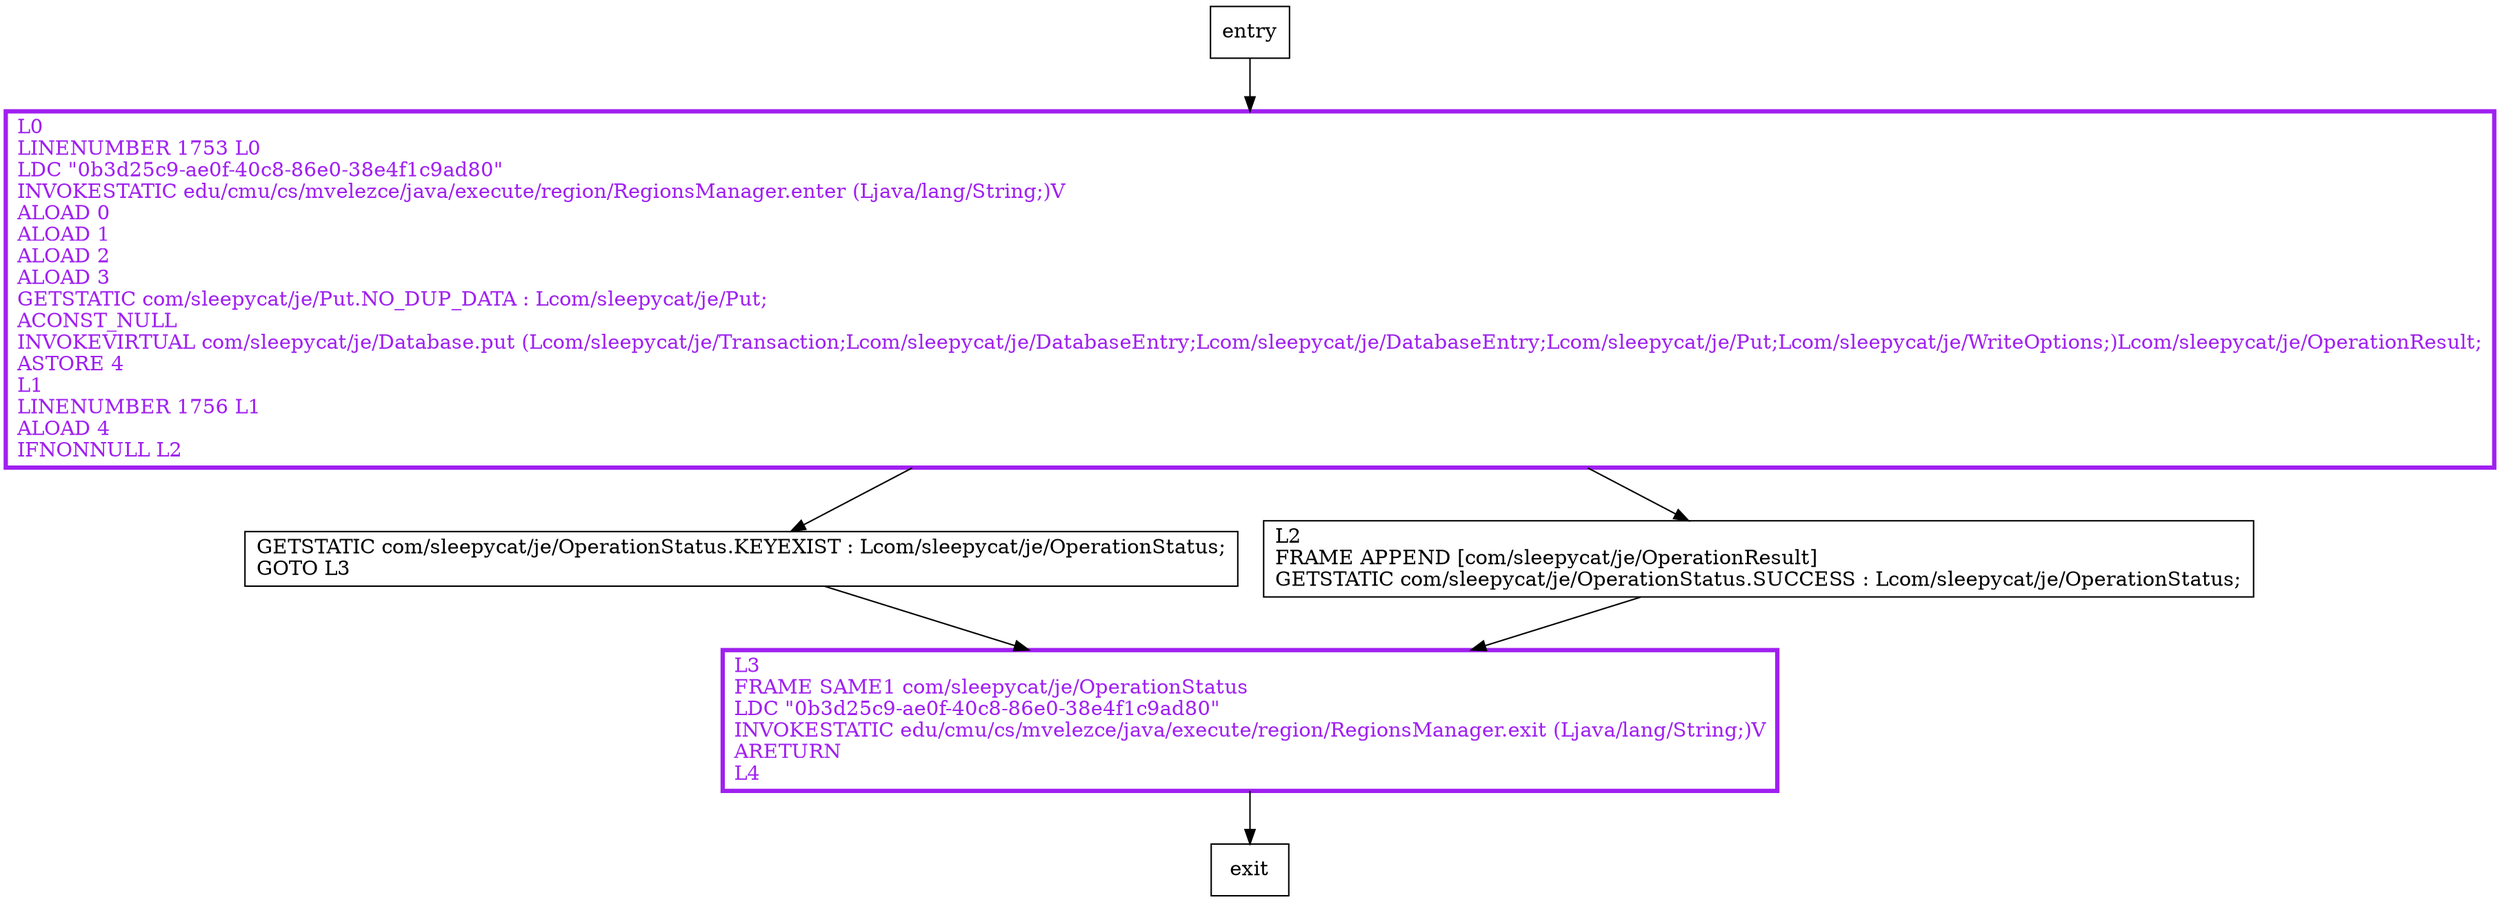 digraph putNoDupData {
node [shape=record];
552649924 [label="L3\lFRAME SAME1 com/sleepycat/je/OperationStatus\lLDC \"0b3d25c9-ae0f-40c8-86e0-38e4f1c9ad80\"\lINVOKESTATIC edu/cmu/cs/mvelezce/java/execute/region/RegionsManager.exit (Ljava/lang/String;)V\lARETURN\lL4\l"];
467617439 [label="L0\lLINENUMBER 1753 L0\lLDC \"0b3d25c9-ae0f-40c8-86e0-38e4f1c9ad80\"\lINVOKESTATIC edu/cmu/cs/mvelezce/java/execute/region/RegionsManager.enter (Ljava/lang/String;)V\lALOAD 0\lALOAD 1\lALOAD 2\lALOAD 3\lGETSTATIC com/sleepycat/je/Put.NO_DUP_DATA : Lcom/sleepycat/je/Put;\lACONST_NULL\lINVOKEVIRTUAL com/sleepycat/je/Database.put (Lcom/sleepycat/je/Transaction;Lcom/sleepycat/je/DatabaseEntry;Lcom/sleepycat/je/DatabaseEntry;Lcom/sleepycat/je/Put;Lcom/sleepycat/je/WriteOptions;)Lcom/sleepycat/je/OperationResult;\lASTORE 4\lL1\lLINENUMBER 1756 L1\lALOAD 4\lIFNONNULL L2\l"];
380779013 [label="GETSTATIC com/sleepycat/je/OperationStatus.KEYEXIST : Lcom/sleepycat/je/OperationStatus;\lGOTO L3\l"];
443226742 [label="L2\lFRAME APPEND [com/sleepycat/je/OperationResult]\lGETSTATIC com/sleepycat/je/OperationStatus.SUCCESS : Lcom/sleepycat/je/OperationStatus;\l"];
entry;
exit;
entry -> 467617439
552649924 -> exit
467617439 -> 380779013
467617439 -> 443226742
380779013 -> 552649924
443226742 -> 552649924
552649924[fontcolor="purple", penwidth=3, color="purple"];
467617439[fontcolor="purple", penwidth=3, color="purple"];
}
